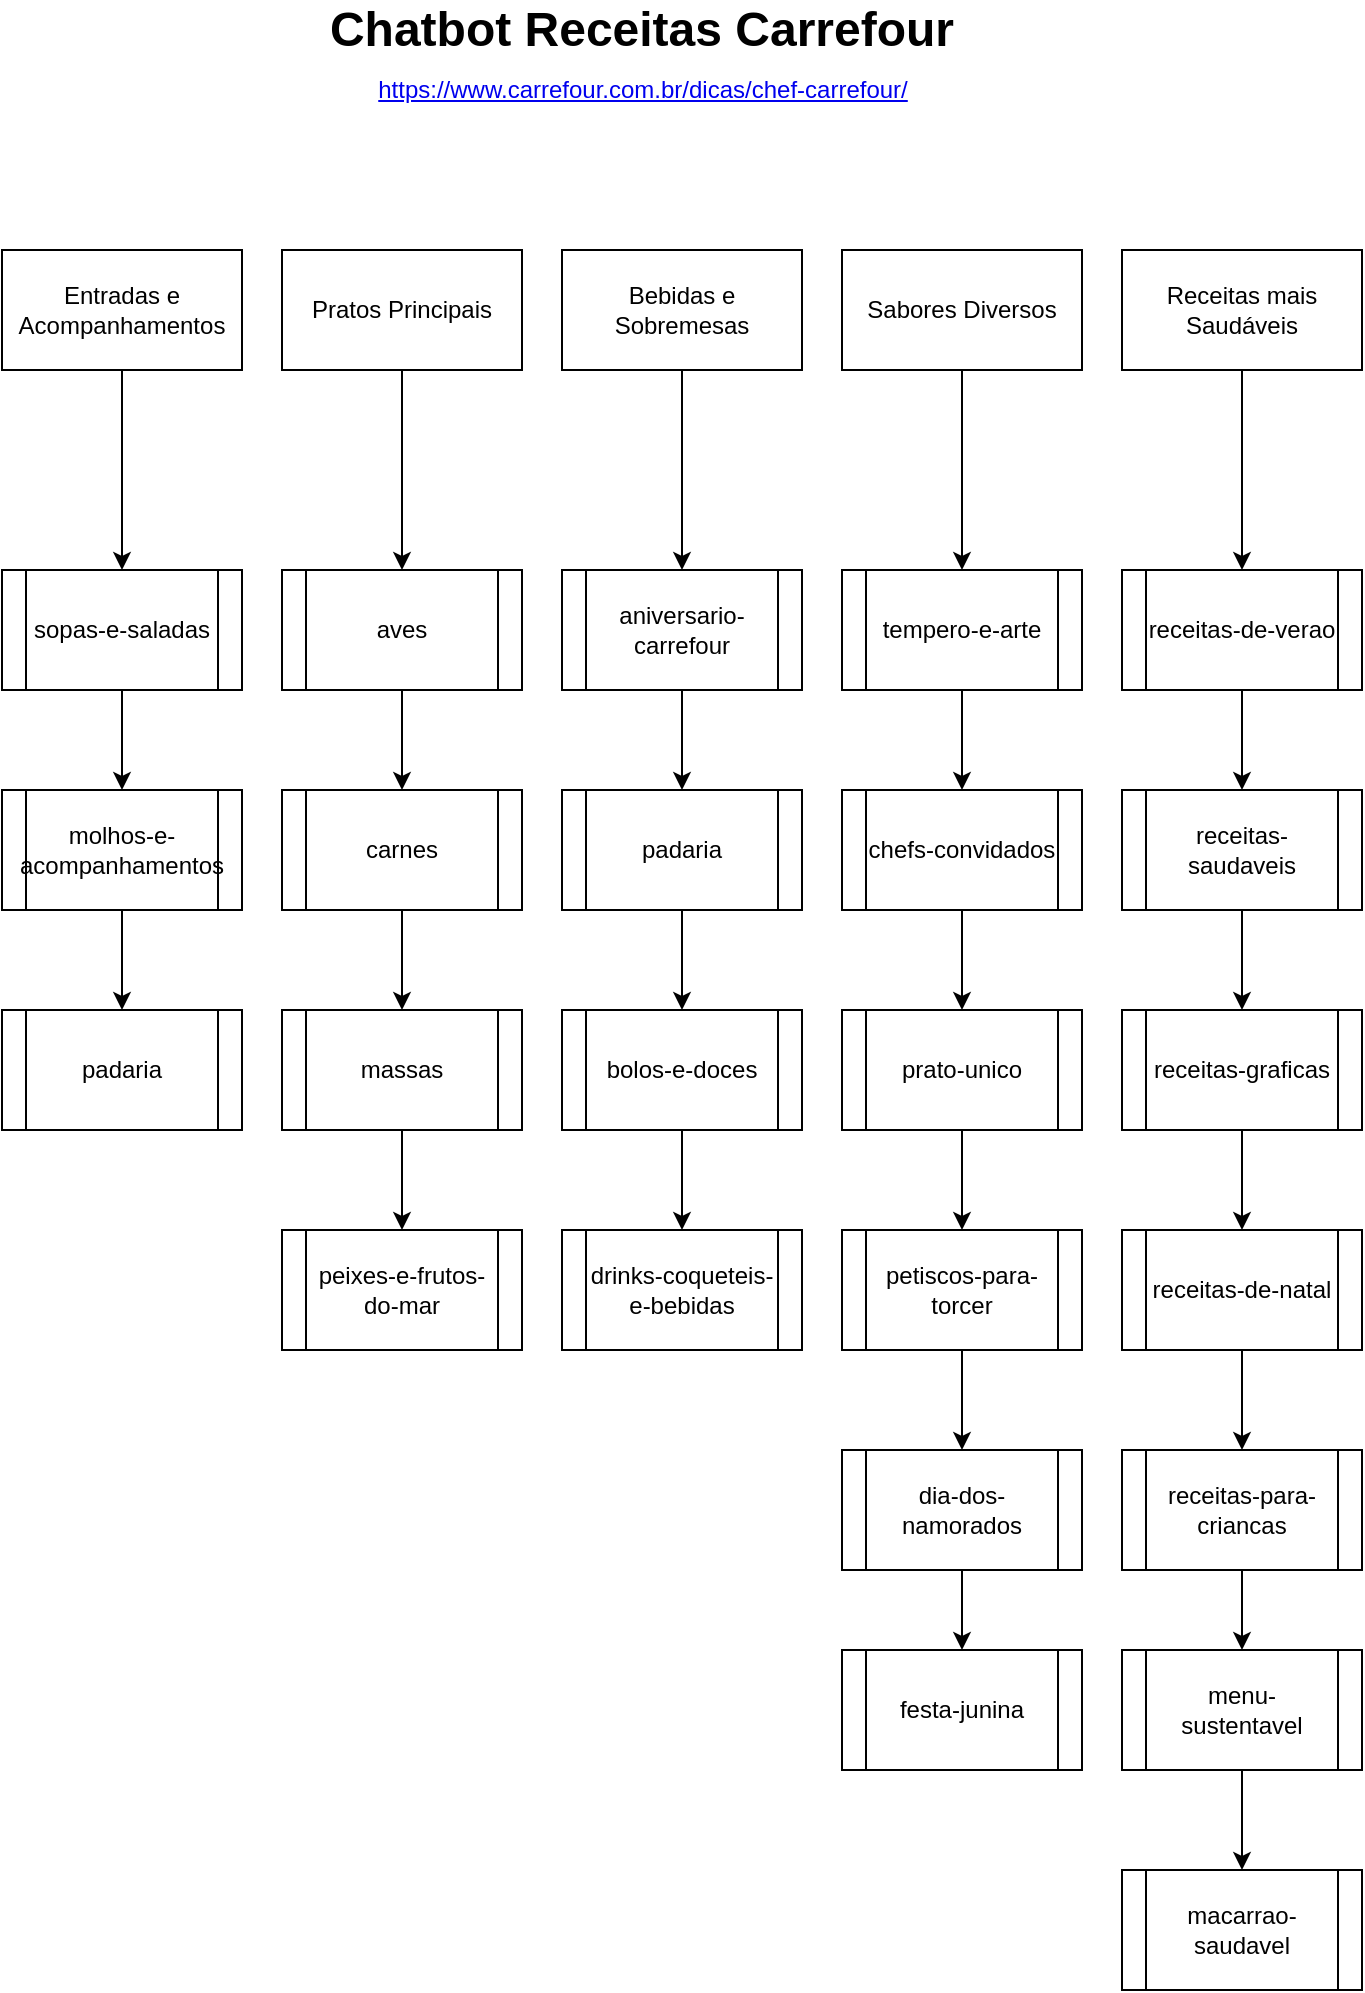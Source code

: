 <mxfile version="13.5.7" type="device"><diagram id="fxd0daUXQXdiUS_-A-Ew" name="Page-1"><mxGraphModel dx="1038" dy="607" grid="1" gridSize="10" guides="1" tooltips="1" connect="1" arrows="1" fold="1" page="1" pageScale="1" pageWidth="827" pageHeight="1169" math="0" shadow="0"><root><mxCell id="0"/><mxCell id="1" parent="0"/><mxCell id="Ni4Gq0Oo-WLErJVv_pGj-1" value="&lt;font style=&quot;font-size: 24px&quot;&gt;&lt;b&gt;Chatbot Receitas Carrefour&lt;/b&gt;&lt;/font&gt;" style="text;html=1;strokeColor=none;fillColor=none;align=center;verticalAlign=middle;whiteSpace=wrap;rounded=0;" vertex="1" parent="1"><mxGeometry x="230" y="20" width="340" height="20" as="geometry"/></mxCell><mxCell id="Ni4Gq0Oo-WLErJVv_pGj-48" value="" style="edgeStyle=orthogonalEdgeStyle;rounded=0;orthogonalLoop=1;jettySize=auto;html=1;entryX=0.5;entryY=0;entryDx=0;entryDy=0;" edge="1" parent="1" source="Ni4Gq0Oo-WLErJVv_pGj-2" target="Ni4Gq0Oo-WLErJVv_pGj-11"><mxGeometry relative="1" as="geometry"/></mxCell><mxCell id="Ni4Gq0Oo-WLErJVv_pGj-2" value="Entradas e Acompanhamentos" style="rounded=0;whiteSpace=wrap;html=1;" vertex="1" parent="1"><mxGeometry x="80" y="140" width="120" height="60" as="geometry"/></mxCell><mxCell id="Ni4Gq0Oo-WLErJVv_pGj-49" value="" style="edgeStyle=orthogonalEdgeStyle;rounded=0;orthogonalLoop=1;jettySize=auto;html=1;" edge="1" parent="1" source="Ni4Gq0Oo-WLErJVv_pGj-3" target="Ni4Gq0Oo-WLErJVv_pGj-14"><mxGeometry relative="1" as="geometry"/></mxCell><mxCell id="Ni4Gq0Oo-WLErJVv_pGj-3" value="Pratos Principais" style="whiteSpace=wrap;html=1;rounded=0;" vertex="1" parent="1"><mxGeometry x="220" y="140" width="120" height="60" as="geometry"/></mxCell><mxCell id="Ni4Gq0Oo-WLErJVv_pGj-50" value="" style="edgeStyle=orthogonalEdgeStyle;rounded=0;orthogonalLoop=1;jettySize=auto;html=1;" edge="1" parent="1" source="Ni4Gq0Oo-WLErJVv_pGj-7" target="Ni4Gq0Oo-WLErJVv_pGj-18"><mxGeometry relative="1" as="geometry"/></mxCell><mxCell id="Ni4Gq0Oo-WLErJVv_pGj-7" value="Bebidas e Sobremesas" style="rounded=0;whiteSpace=wrap;html=1;" vertex="1" parent="1"><mxGeometry x="360" y="140" width="120" height="60" as="geometry"/></mxCell><mxCell id="Ni4Gq0Oo-WLErJVv_pGj-51" value="" style="edgeStyle=orthogonalEdgeStyle;rounded=0;orthogonalLoop=1;jettySize=auto;html=1;" edge="1" parent="1" source="Ni4Gq0Oo-WLErJVv_pGj-8" target="Ni4Gq0Oo-WLErJVv_pGj-22"><mxGeometry relative="1" as="geometry"/></mxCell><mxCell id="Ni4Gq0Oo-WLErJVv_pGj-8" value="Sabores Diversos" style="rounded=0;whiteSpace=wrap;html=1;" vertex="1" parent="1"><mxGeometry x="500" y="140" width="120" height="60" as="geometry"/></mxCell><mxCell id="Ni4Gq0Oo-WLErJVv_pGj-52" value="" style="edgeStyle=orthogonalEdgeStyle;rounded=0;orthogonalLoop=1;jettySize=auto;html=1;" edge="1" parent="1" source="Ni4Gq0Oo-WLErJVv_pGj-9" target="Ni4Gq0Oo-WLErJVv_pGj-28"><mxGeometry relative="1" as="geometry"/></mxCell><mxCell id="Ni4Gq0Oo-WLErJVv_pGj-9" value="Receitas mais Saudáveis" style="rounded=0;whiteSpace=wrap;html=1;" vertex="1" parent="1"><mxGeometry x="640" y="140" width="120" height="60" as="geometry"/></mxCell><mxCell id="Ni4Gq0Oo-WLErJVv_pGj-10" value="&lt;a href=&quot;https://www.carrefour.com.br/dicas/chef-carrefour/&quot;&gt;https://www.carrefour.com.br/dicas/chef-carrefour/&lt;/a&gt;" style="text;html=1;align=center;verticalAlign=middle;resizable=0;points=[];autosize=1;" vertex="1" parent="1"><mxGeometry x="260" y="50" width="280" height="20" as="geometry"/></mxCell><mxCell id="Ni4Gq0Oo-WLErJVv_pGj-53" value="" style="edgeStyle=orthogonalEdgeStyle;rounded=0;orthogonalLoop=1;jettySize=auto;html=1;" edge="1" parent="1" source="Ni4Gq0Oo-WLErJVv_pGj-11" target="Ni4Gq0Oo-WLErJVv_pGj-12"><mxGeometry relative="1" as="geometry"/></mxCell><mxCell id="Ni4Gq0Oo-WLErJVv_pGj-11" value="sopas-e-saladas" style="shape=process;whiteSpace=wrap;html=1;backgroundOutline=1;" vertex="1" parent="1"><mxGeometry x="80" y="300" width="120" height="60" as="geometry"/></mxCell><mxCell id="Ni4Gq0Oo-WLErJVv_pGj-58" value="" style="edgeStyle=orthogonalEdgeStyle;rounded=0;orthogonalLoop=1;jettySize=auto;html=1;" edge="1" parent="1" source="Ni4Gq0Oo-WLErJVv_pGj-12" target="Ni4Gq0Oo-WLErJVv_pGj-13"><mxGeometry relative="1" as="geometry"/></mxCell><mxCell id="Ni4Gq0Oo-WLErJVv_pGj-12" value="molhos-e-acompanhamentos" style="shape=process;whiteSpace=wrap;html=1;backgroundOutline=1;" vertex="1" parent="1"><mxGeometry x="80" y="410" width="120" height="60" as="geometry"/></mxCell><mxCell id="Ni4Gq0Oo-WLErJVv_pGj-13" value="padaria" style="shape=process;whiteSpace=wrap;html=1;backgroundOutline=1;" vertex="1" parent="1"><mxGeometry x="80" y="520" width="120" height="60" as="geometry"/></mxCell><mxCell id="Ni4Gq0Oo-WLErJVv_pGj-54" value="" style="edgeStyle=orthogonalEdgeStyle;rounded=0;orthogonalLoop=1;jettySize=auto;html=1;" edge="1" parent="1" source="Ni4Gq0Oo-WLErJVv_pGj-14" target="Ni4Gq0Oo-WLErJVv_pGj-15"><mxGeometry relative="1" as="geometry"/></mxCell><mxCell id="Ni4Gq0Oo-WLErJVv_pGj-14" value="aves" style="shape=process;whiteSpace=wrap;html=1;backgroundOutline=1;" vertex="1" parent="1"><mxGeometry x="220" y="300" width="120" height="60" as="geometry"/></mxCell><mxCell id="Ni4Gq0Oo-WLErJVv_pGj-59" value="" style="edgeStyle=orthogonalEdgeStyle;rounded=0;orthogonalLoop=1;jettySize=auto;html=1;" edge="1" parent="1" source="Ni4Gq0Oo-WLErJVv_pGj-15" target="Ni4Gq0Oo-WLErJVv_pGj-16"><mxGeometry relative="1" as="geometry"/></mxCell><mxCell id="Ni4Gq0Oo-WLErJVv_pGj-15" value="carnes" style="shape=process;whiteSpace=wrap;html=1;backgroundOutline=1;" vertex="1" parent="1"><mxGeometry x="220" y="410" width="120" height="60" as="geometry"/></mxCell><mxCell id="Ni4Gq0Oo-WLErJVv_pGj-63" value="" style="edgeStyle=orthogonalEdgeStyle;rounded=0;orthogonalLoop=1;jettySize=auto;html=1;" edge="1" parent="1" source="Ni4Gq0Oo-WLErJVv_pGj-16" target="Ni4Gq0Oo-WLErJVv_pGj-17"><mxGeometry relative="1" as="geometry"/></mxCell><mxCell id="Ni4Gq0Oo-WLErJVv_pGj-16" value="massas" style="shape=process;whiteSpace=wrap;html=1;backgroundOutline=1;" vertex="1" parent="1"><mxGeometry x="220" y="520" width="120" height="60" as="geometry"/></mxCell><mxCell id="Ni4Gq0Oo-WLErJVv_pGj-17" value="peixes-e-frutos-do-mar" style="shape=process;whiteSpace=wrap;html=1;backgroundOutline=1;" vertex="1" parent="1"><mxGeometry x="220" y="630" width="120" height="60" as="geometry"/></mxCell><mxCell id="Ni4Gq0Oo-WLErJVv_pGj-55" value="" style="edgeStyle=orthogonalEdgeStyle;rounded=0;orthogonalLoop=1;jettySize=auto;html=1;" edge="1" parent="1" source="Ni4Gq0Oo-WLErJVv_pGj-18" target="Ni4Gq0Oo-WLErJVv_pGj-19"><mxGeometry relative="1" as="geometry"/></mxCell><mxCell id="Ni4Gq0Oo-WLErJVv_pGj-18" value="aniversario-carrefour" style="shape=process;whiteSpace=wrap;html=1;backgroundOutline=1;" vertex="1" parent="1"><mxGeometry x="360" y="300" width="120" height="60" as="geometry"/></mxCell><mxCell id="Ni4Gq0Oo-WLErJVv_pGj-60" value="" style="edgeStyle=orthogonalEdgeStyle;rounded=0;orthogonalLoop=1;jettySize=auto;html=1;" edge="1" parent="1" source="Ni4Gq0Oo-WLErJVv_pGj-19" target="Ni4Gq0Oo-WLErJVv_pGj-20"><mxGeometry relative="1" as="geometry"/></mxCell><mxCell id="Ni4Gq0Oo-WLErJVv_pGj-19" value="padaria" style="shape=process;whiteSpace=wrap;html=1;backgroundOutline=1;" vertex="1" parent="1"><mxGeometry x="360" y="410" width="120" height="60" as="geometry"/></mxCell><mxCell id="Ni4Gq0Oo-WLErJVv_pGj-64" value="" style="edgeStyle=orthogonalEdgeStyle;rounded=0;orthogonalLoop=1;jettySize=auto;html=1;" edge="1" parent="1" source="Ni4Gq0Oo-WLErJVv_pGj-20" target="Ni4Gq0Oo-WLErJVv_pGj-21"><mxGeometry relative="1" as="geometry"/></mxCell><mxCell id="Ni4Gq0Oo-WLErJVv_pGj-20" value="bolos-e-doces" style="shape=process;whiteSpace=wrap;html=1;backgroundOutline=1;" vertex="1" parent="1"><mxGeometry x="360" y="520" width="120" height="60" as="geometry"/></mxCell><mxCell id="Ni4Gq0Oo-WLErJVv_pGj-21" value="drinks-coqueteis-e-bebidas" style="shape=process;whiteSpace=wrap;html=1;backgroundOutline=1;" vertex="1" parent="1"><mxGeometry x="360" y="630" width="120" height="60" as="geometry"/></mxCell><mxCell id="Ni4Gq0Oo-WLErJVv_pGj-56" value="" style="edgeStyle=orthogonalEdgeStyle;rounded=0;orthogonalLoop=1;jettySize=auto;html=1;" edge="1" parent="1" source="Ni4Gq0Oo-WLErJVv_pGj-22" target="Ni4Gq0Oo-WLErJVv_pGj-23"><mxGeometry relative="1" as="geometry"/></mxCell><mxCell id="Ni4Gq0Oo-WLErJVv_pGj-22" value="tempero-e-arte" style="shape=process;whiteSpace=wrap;html=1;backgroundOutline=1;" vertex="1" parent="1"><mxGeometry x="500" y="300" width="120" height="60" as="geometry"/></mxCell><mxCell id="Ni4Gq0Oo-WLErJVv_pGj-61" value="" style="edgeStyle=orthogonalEdgeStyle;rounded=0;orthogonalLoop=1;jettySize=auto;html=1;" edge="1" parent="1" source="Ni4Gq0Oo-WLErJVv_pGj-23" target="Ni4Gq0Oo-WLErJVv_pGj-24"><mxGeometry relative="1" as="geometry"/></mxCell><mxCell id="Ni4Gq0Oo-WLErJVv_pGj-23" value="chefs-convidados" style="shape=process;whiteSpace=wrap;html=1;backgroundOutline=1;" vertex="1" parent="1"><mxGeometry x="500" y="410" width="120" height="60" as="geometry"/></mxCell><mxCell id="Ni4Gq0Oo-WLErJVv_pGj-65" value="" style="edgeStyle=orthogonalEdgeStyle;rounded=0;orthogonalLoop=1;jettySize=auto;html=1;" edge="1" parent="1" source="Ni4Gq0Oo-WLErJVv_pGj-24" target="Ni4Gq0Oo-WLErJVv_pGj-25"><mxGeometry relative="1" as="geometry"/></mxCell><mxCell id="Ni4Gq0Oo-WLErJVv_pGj-24" value="prato-unico" style="shape=process;whiteSpace=wrap;html=1;backgroundOutline=1;" vertex="1" parent="1"><mxGeometry x="500" y="520" width="120" height="60" as="geometry"/></mxCell><mxCell id="Ni4Gq0Oo-WLErJVv_pGj-67" value="" style="edgeStyle=orthogonalEdgeStyle;rounded=0;orthogonalLoop=1;jettySize=auto;html=1;" edge="1" parent="1" source="Ni4Gq0Oo-WLErJVv_pGj-25" target="Ni4Gq0Oo-WLErJVv_pGj-26"><mxGeometry relative="1" as="geometry"/></mxCell><mxCell id="Ni4Gq0Oo-WLErJVv_pGj-25" value="petiscos-para-torcer" style="shape=process;whiteSpace=wrap;html=1;backgroundOutline=1;" vertex="1" parent="1"><mxGeometry x="500" y="630" width="120" height="60" as="geometry"/></mxCell><mxCell id="Ni4Gq0Oo-WLErJVv_pGj-69" value="" style="edgeStyle=orthogonalEdgeStyle;rounded=0;orthogonalLoop=1;jettySize=auto;html=1;" edge="1" parent="1" source="Ni4Gq0Oo-WLErJVv_pGj-26" target="Ni4Gq0Oo-WLErJVv_pGj-27"><mxGeometry relative="1" as="geometry"/></mxCell><mxCell id="Ni4Gq0Oo-WLErJVv_pGj-26" value="dia-dos-namorados" style="shape=process;whiteSpace=wrap;html=1;backgroundOutline=1;" vertex="1" parent="1"><mxGeometry x="500" y="740" width="120" height="60" as="geometry"/></mxCell><mxCell id="Ni4Gq0Oo-WLErJVv_pGj-27" value="festa-junina" style="shape=process;whiteSpace=wrap;html=1;backgroundOutline=1;" vertex="1" parent="1"><mxGeometry x="500" y="840" width="120" height="60" as="geometry"/></mxCell><mxCell id="Ni4Gq0Oo-WLErJVv_pGj-57" value="" style="edgeStyle=orthogonalEdgeStyle;rounded=0;orthogonalLoop=1;jettySize=auto;html=1;" edge="1" parent="1" source="Ni4Gq0Oo-WLErJVv_pGj-28" target="Ni4Gq0Oo-WLErJVv_pGj-29"><mxGeometry relative="1" as="geometry"/></mxCell><mxCell id="Ni4Gq0Oo-WLErJVv_pGj-28" value="receitas-de-verao" style="shape=process;whiteSpace=wrap;html=1;backgroundOutline=1;" vertex="1" parent="1"><mxGeometry x="640" y="300" width="120" height="60" as="geometry"/></mxCell><mxCell id="Ni4Gq0Oo-WLErJVv_pGj-62" value="" style="edgeStyle=orthogonalEdgeStyle;rounded=0;orthogonalLoop=1;jettySize=auto;html=1;" edge="1" parent="1" source="Ni4Gq0Oo-WLErJVv_pGj-29" target="Ni4Gq0Oo-WLErJVv_pGj-30"><mxGeometry relative="1" as="geometry"/></mxCell><mxCell id="Ni4Gq0Oo-WLErJVv_pGj-29" value="receitas-saudaveis" style="shape=process;whiteSpace=wrap;html=1;backgroundOutline=1;" vertex="1" parent="1"><mxGeometry x="640" y="410" width="120" height="60" as="geometry"/></mxCell><mxCell id="Ni4Gq0Oo-WLErJVv_pGj-66" value="" style="edgeStyle=orthogonalEdgeStyle;rounded=0;orthogonalLoop=1;jettySize=auto;html=1;" edge="1" parent="1" source="Ni4Gq0Oo-WLErJVv_pGj-30" target="Ni4Gq0Oo-WLErJVv_pGj-31"><mxGeometry relative="1" as="geometry"/></mxCell><mxCell id="Ni4Gq0Oo-WLErJVv_pGj-30" value="receitas-graficas" style="shape=process;whiteSpace=wrap;html=1;backgroundOutline=1;" vertex="1" parent="1"><mxGeometry x="640" y="520" width="120" height="60" as="geometry"/></mxCell><mxCell id="Ni4Gq0Oo-WLErJVv_pGj-68" value="" style="edgeStyle=orthogonalEdgeStyle;rounded=0;orthogonalLoop=1;jettySize=auto;html=1;" edge="1" parent="1" source="Ni4Gq0Oo-WLErJVv_pGj-31" target="Ni4Gq0Oo-WLErJVv_pGj-32"><mxGeometry relative="1" as="geometry"/></mxCell><mxCell id="Ni4Gq0Oo-WLErJVv_pGj-31" value="receitas-de-natal" style="shape=process;whiteSpace=wrap;html=1;backgroundOutline=1;" vertex="1" parent="1"><mxGeometry x="640" y="630" width="120" height="60" as="geometry"/></mxCell><mxCell id="Ni4Gq0Oo-WLErJVv_pGj-70" value="" style="edgeStyle=orthogonalEdgeStyle;rounded=0;orthogonalLoop=1;jettySize=auto;html=1;" edge="1" parent="1" source="Ni4Gq0Oo-WLErJVv_pGj-32" target="Ni4Gq0Oo-WLErJVv_pGj-33"><mxGeometry relative="1" as="geometry"/></mxCell><mxCell id="Ni4Gq0Oo-WLErJVv_pGj-32" value="receitas-para-criancas" style="shape=process;whiteSpace=wrap;html=1;backgroundOutline=1;" vertex="1" parent="1"><mxGeometry x="640" y="740" width="120" height="60" as="geometry"/></mxCell><mxCell id="Ni4Gq0Oo-WLErJVv_pGj-71" value="" style="edgeStyle=orthogonalEdgeStyle;rounded=0;orthogonalLoop=1;jettySize=auto;html=1;" edge="1" parent="1" source="Ni4Gq0Oo-WLErJVv_pGj-33" target="Ni4Gq0Oo-WLErJVv_pGj-34"><mxGeometry relative="1" as="geometry"/></mxCell><mxCell id="Ni4Gq0Oo-WLErJVv_pGj-33" value="menu-sustentavel" style="shape=process;whiteSpace=wrap;html=1;backgroundOutline=1;" vertex="1" parent="1"><mxGeometry x="640" y="840" width="120" height="60" as="geometry"/></mxCell><mxCell id="Ni4Gq0Oo-WLErJVv_pGj-34" value="macarrao-saudavel" style="shape=process;whiteSpace=wrap;html=1;backgroundOutline=1;" vertex="1" parent="1"><mxGeometry x="640" y="950" width="120" height="60" as="geometry"/></mxCell></root></mxGraphModel></diagram></mxfile>